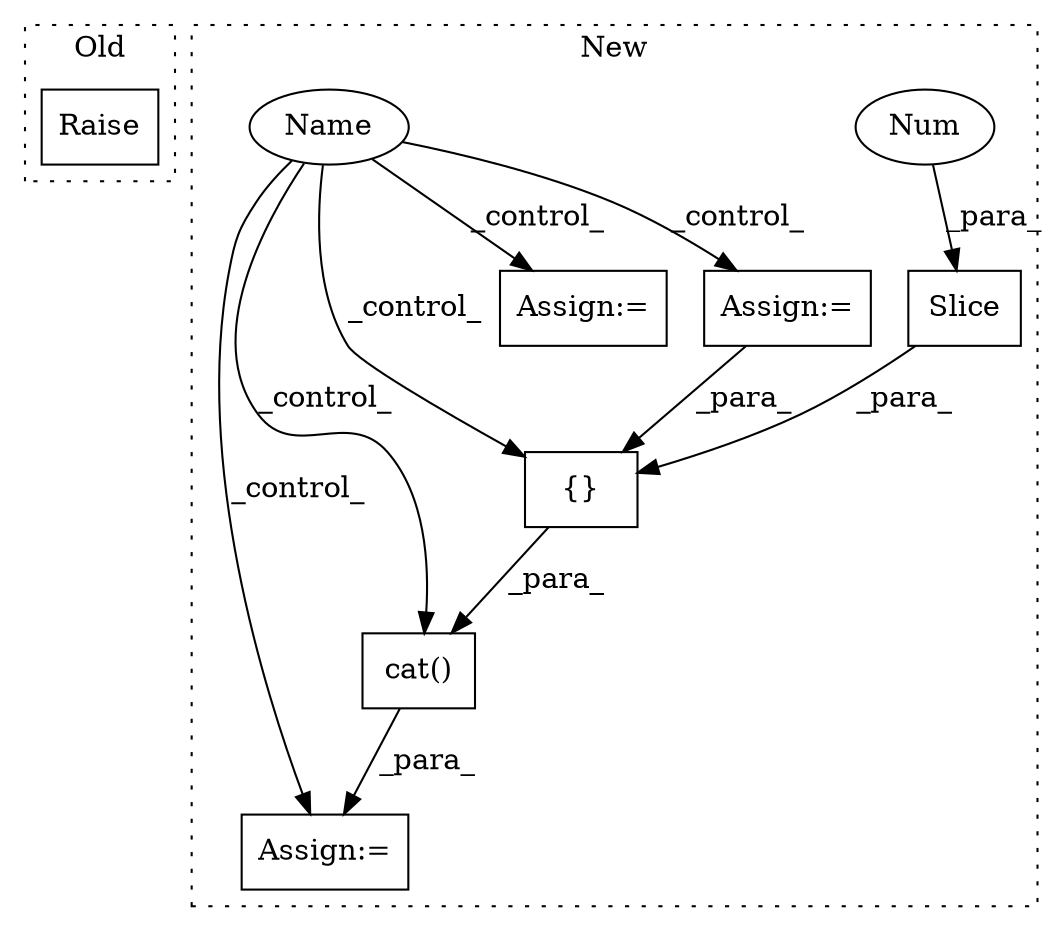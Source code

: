 digraph G {
subgraph cluster0 {
1 [label="Raise" a="91" s="1438" l="6" shape="box"];
label = "Old";
style="dotted";
}
subgraph cluster1 {
2 [label="cat()" a="75" s="2412,2438" l="10,8" shape="box"];
3 [label="Assign:=" a="68" s="2409" l="3" shape="box"];
4 [label="Assign:=" a="68" s="2299" l="3" shape="box"];
5 [label="{}" a="59" s="2422,2437" l="1,0" shape="box"];
6 [label="Name" a="87" s="2203" l="1" shape="ellipse"];
7 [label="Slice" a="80" s="2428" l="1" shape="box"];
8 [label="Num" a="76" s="2428" l="1" shape="ellipse"];
9 [label="Assign:=" a="68" s="2244" l="14" shape="box"];
label = "New";
style="dotted";
}
2 -> 3 [label="_para_"];
4 -> 5 [label="_para_"];
5 -> 2 [label="_para_"];
6 -> 2 [label="_control_"];
6 -> 3 [label="_control_"];
6 -> 5 [label="_control_"];
6 -> 9 [label="_control_"];
6 -> 4 [label="_control_"];
7 -> 5 [label="_para_"];
8 -> 7 [label="_para_"];
}